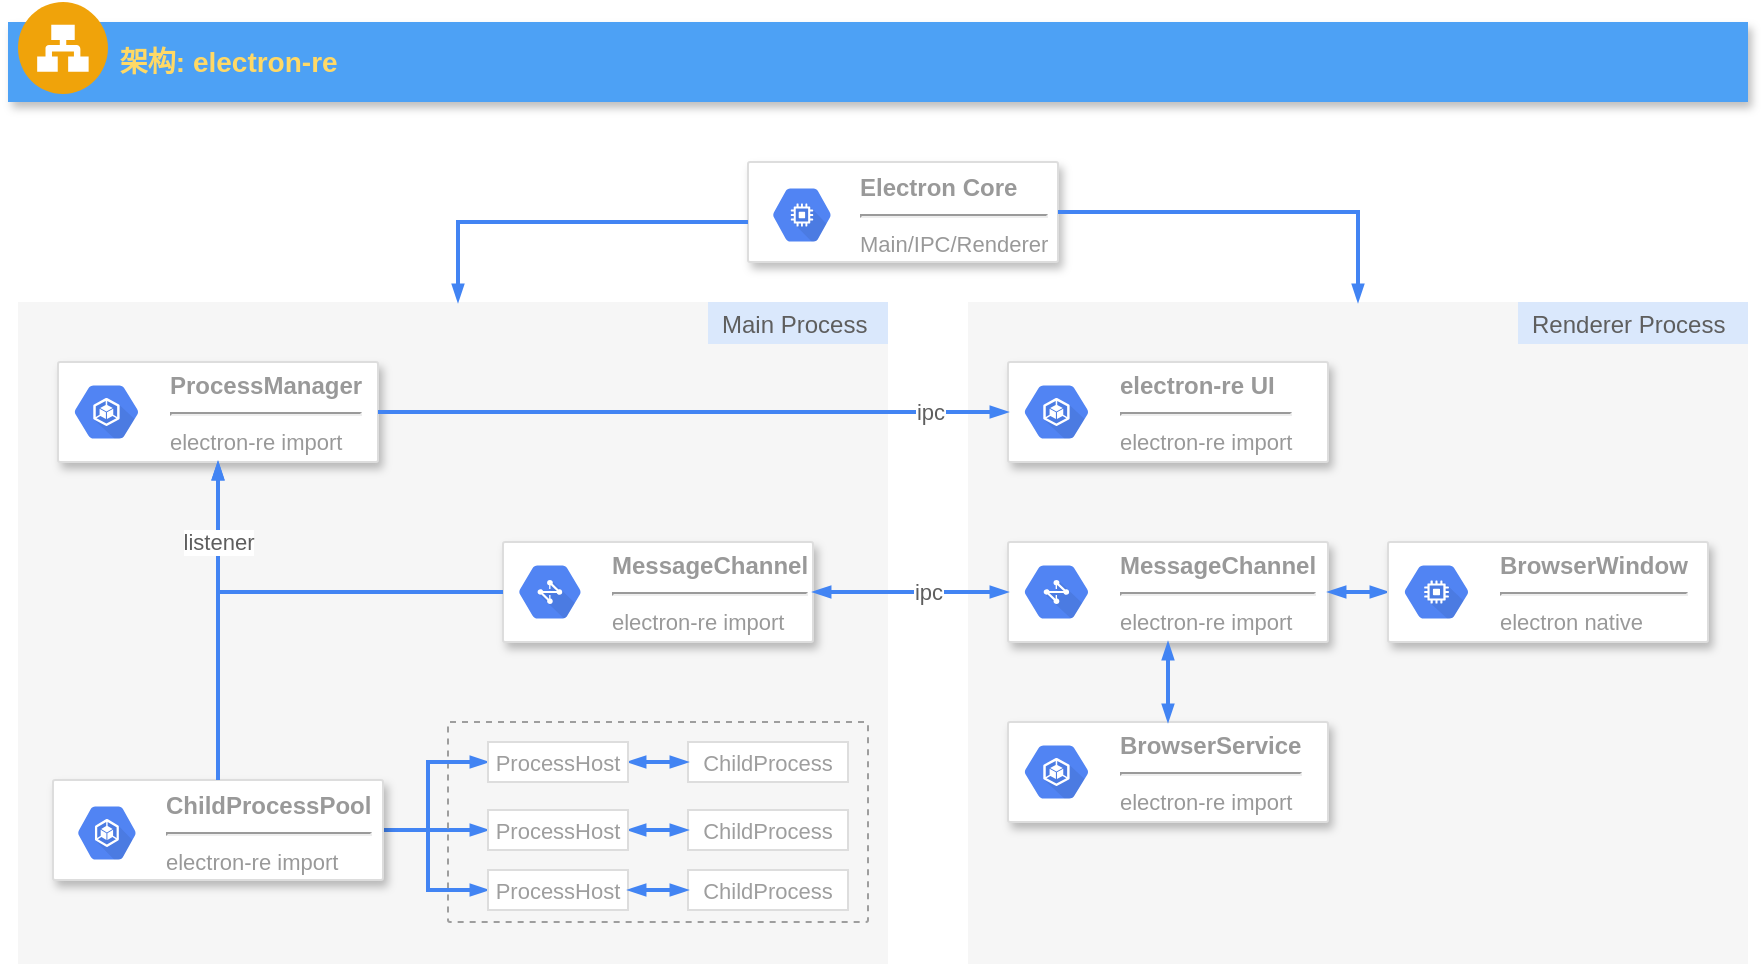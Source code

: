 <mxfile version="13.7.9" type="device"><diagram id="f106602c-feb2-e66a-4537-3a34d633f6aa" name="Page-1"><mxGraphModel dx="981" dy="563" grid="1" gridSize="10" guides="1" tooltips="1" connect="1" arrows="1" fold="1" page="1" pageScale="1" pageWidth="1169" pageHeight="827" background="#ffffff" math="0" shadow="0"><root><mxCell id="0"/><mxCell id="1" parent="0"/><mxCell id="14" value="" style="fillColor=#F6F6F6;strokeColor=none;shadow=0;fontSize=14;align=left;spacing=10;fontColor=#717171;9E9E9E;verticalAlign=top;spacingTop=-4;fontStyle=0;spacingLeft=40;html=1;" parent="1" vertex="1"><mxGeometry x="125" y="220" width="435" height="331" as="geometry"/></mxCell><mxCell id="818" value="&lt;font color=&quot;#ffd966&quot;&gt;&lt;b&gt;&amp;nbsp;架构: electron-re&lt;/b&gt;&lt;/font&gt;" style="fillColor=#4DA1F5;strokeColor=none;shadow=1;gradientColor=none;fontSize=14;align=left;spacingLeft=50;fontColor=#ffffff;html=1;" parent="1" vertex="1"><mxGeometry x="120" y="80" width="870" height="40" as="geometry"/></mxCell><mxCell id="jip_UlWrURupPlIpKxZv-1067" value="" style="edgeStyle=orthogonalEdgeStyle;rounded=0;orthogonalLoop=1;jettySize=auto;html=1;startArrow=none;startFill=0;endArrow=blockThin;endFill=1;entryX=0;entryY=0.5;entryDx=0;entryDy=0;dashed=0;fontSize=12;strokeColor=#4284F3;strokeWidth=2;endSize=4;startSize=4;" parent="1" source="995" target="jip_UlWrURupPlIpKxZv-1057" edge="1"><mxGeometry relative="1" as="geometry"/></mxCell><mxCell id="995" value="" style="strokeColor=#dddddd;fillColor=#ffffff;shadow=1;strokeWidth=1;rounded=1;absoluteArcSize=1;arcSize=2;fontSize=11;fontColor=#9E9E9E;align=center;html=1;" parent="1" vertex="1"><mxGeometry x="142.5" y="459" width="165" height="50" as="geometry"/></mxCell><mxCell id="996" value="&lt;b&gt;ChildProcessPool&lt;/b&gt;&lt;hr&gt;&lt;span style=&quot;font-size: 11px&quot;&gt;electron-re import&lt;/span&gt;" style="dashed=0;connectable=0;html=1;fillColor=#5184F3;strokeColor=none;shape=mxgraph.gcp2.hexIcon;prIcon=container_engine;part=1;labelPosition=right;verticalLabelPosition=middle;align=left;verticalAlign=top;spacingLeft=5;fontColor=#999999;fontSize=12;spacingTop=-8;" parent="995" vertex="1"><mxGeometry width="44" height="39" relative="1" as="geometry"><mxPoint x="5" y="7" as="offset"/></mxGeometry></mxCell><mxCell id="jip_UlWrURupPlIpKxZv-1005" value="" style="dashed=0;connectable=0;html=1;strokeColor=#BD7000;shape=mxgraph.gcp2.network_load_balancer;part=1;labelPosition=right;verticalLabelPosition=middle;align=left;verticalAlign=middle;spacingLeft=5;fontSize=12;fillColor=#f0a30a;fontColor=#ffffff;" parent="1" vertex="1"><mxGeometry x="125" y="70" width="45" height="46" as="geometry"/></mxCell><mxCell id="jip_UlWrURupPlIpKxZv-1006" value="Main Process" style="dashed=0;shadow=0;strokeWidth=1;labelPosition=center;verticalLabelPosition=middle;align=left;verticalAlign=middle;spacingLeft=5;fontSize=12;fillColor=#dae8fc;gradientDirection=north;glass=0;sketch=0;rounded=0;strokeColor=none;fontColor=#5E5E5E;" parent="1" vertex="1"><mxGeometry x="470" y="220" width="90" height="21" as="geometry"/></mxCell><mxCell id="jip_UlWrURupPlIpKxZv-1007" value="" style="fillColor=#F6F6F6;strokeColor=none;shadow=0;fontSize=14;align=left;spacing=10;fontColor=#717171;9E9E9E;verticalAlign=top;spacingTop=-4;fontStyle=0;spacingLeft=40;html=1;" parent="1" vertex="1"><mxGeometry x="600" y="220" width="390" height="331" as="geometry"/></mxCell><mxCell id="jip_UlWrURupPlIpKxZv-1008" value="Renderer Process" style="dashed=0;strokeColor=none;shadow=0;strokeWidth=1;labelPosition=center;verticalLabelPosition=middle;align=left;verticalAlign=middle;spacingLeft=5;fontSize=12;fillColor=#dae8fc;fontColor=#5E5E5E;rounded=0;gradientDirection=north;glass=0;sketch=0;" parent="1" vertex="1"><mxGeometry x="875" y="220" width="115" height="21" as="geometry"/></mxCell><mxCell id="jip_UlWrURupPlIpKxZv-1013" value="" style="strokeColor=#dddddd;fillColor=#ffffff;shadow=1;strokeWidth=1;rounded=1;absoluteArcSize=1;arcSize=2;fontSize=11;fontColor=#9E9E9E;align=center;html=1;glass=0;sketch=0;" parent="1" vertex="1"><mxGeometry x="490" y="150" width="155" height="50" as="geometry"/></mxCell><mxCell id="jip_UlWrURupPlIpKxZv-1014" value="&lt;b&gt;Electron Core&lt;/b&gt;&lt;hr&gt;&lt;span style=&quot;font-size: 11px&quot;&gt;Main/IPC/Renderer&lt;/span&gt;" style="dashed=0;connectable=0;html=1;fillColor=#5184F3;strokeColor=none;shape=mxgraph.gcp2.hexIcon;prIcon=compute_engine;part=1;labelPosition=right;verticalLabelPosition=middle;align=left;verticalAlign=top;spacingLeft=5;fontColor=#999999;fontSize=12;spacingTop=-8;" parent="jip_UlWrURupPlIpKxZv-1013" vertex="1"><mxGeometry width="44" height="39" relative="1" as="geometry"><mxPoint x="5" y="7" as="offset"/></mxGeometry></mxCell><mxCell id="jip_UlWrURupPlIpKxZv-1019" value="" style="group" parent="1" vertex="1" connectable="0"><mxGeometry x="620" y="340" width="160" height="50" as="geometry"/></mxCell><mxCell id="jip_UlWrURupPlIpKxZv-1031" value="" style="group" parent="jip_UlWrURupPlIpKxZv-1019" vertex="1" connectable="0"><mxGeometry width="160" height="50" as="geometry"/></mxCell><mxCell id="jip_UlWrURupPlIpKxZv-1009" value="" style="strokeColor=#dddddd;fillColor=#ffffff;shadow=1;strokeWidth=1;rounded=1;absoluteArcSize=1;arcSize=2;fontSize=11;fontColor=#9E9E9E;align=center;html=1;" parent="jip_UlWrURupPlIpKxZv-1031" vertex="1"><mxGeometry width="160" height="50" as="geometry"/></mxCell><mxCell id="jip_UlWrURupPlIpKxZv-1015" value="&lt;b&gt;MessageChannel&lt;/b&gt;&lt;hr&gt;&lt;span style=&quot;font-size: 11px&quot;&gt;electron-re import&lt;/span&gt;" style="dashed=0;connectable=0;html=1;fillColor=#5184F3;strokeColor=none;shape=mxgraph.gcp2.hexIcon;prIcon=cloud_network;part=1;labelPosition=right;verticalLabelPosition=middle;align=left;verticalAlign=top;spacingLeft=5;fontColor=#999999;fontSize=12;spacingTop=-8;" parent="jip_UlWrURupPlIpKxZv-1031" vertex="1"><mxGeometry y="5.5" width="48.552" height="39" as="geometry"/></mxCell><mxCell id="jip_UlWrURupPlIpKxZv-1023" value="" style="group" parent="1" vertex="1" connectable="0"><mxGeometry x="620" y="430" width="160" height="50" as="geometry"/></mxCell><mxCell id="jip_UlWrURupPlIpKxZv-1024" value="" style="strokeColor=#dddddd;fillColor=#ffffff;shadow=1;strokeWidth=1;rounded=1;absoluteArcSize=1;arcSize=2;fontSize=11;fontColor=#9E9E9E;align=center;html=1;" parent="jip_UlWrURupPlIpKxZv-1023" vertex="1"><mxGeometry width="160" height="50" as="geometry"/></mxCell><mxCell id="jip_UlWrURupPlIpKxZv-1025" value="&lt;b&gt;BrowserService&lt;/b&gt;&lt;hr&gt;&lt;span style=&quot;font-size: 11px&quot;&gt;electron-re import&lt;/span&gt;" style="dashed=0;connectable=0;html=1;fillColor=#5184F3;strokeColor=none;shape=mxgraph.gcp2.hexIcon;prIcon=container_engine;part=1;labelPosition=right;verticalLabelPosition=middle;align=left;verticalAlign=top;spacingLeft=5;fontColor=#999999;fontSize=12;spacingTop=-8;" parent="jip_UlWrURupPlIpKxZv-1023" vertex="1"><mxGeometry y="5.5" width="48.552" height="39" as="geometry"/></mxCell><mxCell id="jip_UlWrURupPlIpKxZv-1037" value="" style="group" parent="1" vertex="1" connectable="0"><mxGeometry x="367.5" y="340" width="155" height="50" as="geometry"/></mxCell><mxCell id="jip_UlWrURupPlIpKxZv-1038" value="" style="group" parent="jip_UlWrURupPlIpKxZv-1037" vertex="1" connectable="0"><mxGeometry width="155" height="50" as="geometry"/></mxCell><mxCell id="jip_UlWrURupPlIpKxZv-1039" value="" style="strokeColor=#dddddd;fillColor=#ffffff;shadow=1;strokeWidth=1;rounded=1;absoluteArcSize=1;arcSize=2;fontSize=11;fontColor=#9E9E9E;align=center;html=1;" parent="jip_UlWrURupPlIpKxZv-1038" vertex="1"><mxGeometry width="155" height="50" as="geometry"/></mxCell><mxCell id="jip_UlWrURupPlIpKxZv-1040" value="&lt;b&gt;MessageChannel&lt;/b&gt;&lt;hr&gt;&lt;span style=&quot;font-size: 11px&quot;&gt;electron-re import&lt;/span&gt;" style="dashed=0;connectable=0;html=1;fillColor=#5184F3;strokeColor=none;shape=mxgraph.gcp2.hexIcon;prIcon=cloud_network;part=1;labelPosition=right;verticalLabelPosition=middle;align=left;verticalAlign=top;spacingLeft=5;fontColor=#999999;fontSize=12;spacingTop=-8;" parent="jip_UlWrURupPlIpKxZv-1038" vertex="1"><mxGeometry y="5.5" width="47.034" height="39" as="geometry"/></mxCell><mxCell id="jip_UlWrURupPlIpKxZv-1043" value="" style="edgeStyle=orthogonalEdgeStyle;fontSize=12;html=1;endArrow=blockThin;endFill=1;rounded=0;strokeWidth=2;endSize=4;startSize=4;dashed=0;strokeColor=#4284F3;startArrow=blockThin;startFill=1;exitX=0;exitY=0.5;exitDx=0;exitDy=0;entryX=1;entryY=0.5;entryDx=0;entryDy=0;" parent="1" source="jip_UlWrURupPlIpKxZv-1009" target="jip_UlWrURupPlIpKxZv-1039" edge="1"><mxGeometry width="100" relative="1" as="geometry"><mxPoint x="710" y="386" as="sourcePoint"/><mxPoint x="500" y="295" as="targetPoint"/><Array as="points"><mxPoint x="610" y="365"/><mxPoint x="610" y="365"/></Array></mxGeometry></mxCell><mxCell id="lfn7XOx4RGamSAQL2UGv-1010" value="ipc" style="edgeLabel;html=1;align=center;verticalAlign=middle;resizable=0;points=[];fontColor=#5E5E5E;" vertex="1" connectable="0" parent="jip_UlWrURupPlIpKxZv-1043"><mxGeometry x="0.364" y="1" relative="1" as="geometry"><mxPoint x="26.21" y="-1" as="offset"/></mxGeometry></mxCell><mxCell id="jip_UlWrURupPlIpKxZv-1045" style="edgeStyle=elbowEdgeStyle;rounded=0;elbow=vertical;html=1;labelBackgroundColor=none;startFill=1;startSize=4;endArrow=blockThin;endFill=1;endSize=4;jettySize=auto;orthogonalLoop=1;strokeColor=#4284F3;strokeWidth=2;fontSize=12;fontColor=#000000;align=left;dashed=0;startArrow=blockThin;entryX=0.5;entryY=1;entryDx=0;entryDy=0;exitX=0.5;exitY=0;exitDx=0;exitDy=0;" parent="1" source="jip_UlWrURupPlIpKxZv-1024" target="jip_UlWrURupPlIpKxZv-1009" edge="1"><mxGeometry relative="1" as="geometry"><mxPoint x="770" y="450" as="sourcePoint"/><mxPoint x="770" y="330.0" as="targetPoint"/><Array as="points"/></mxGeometry></mxCell><mxCell id="jip_UlWrURupPlIpKxZv-1048" value="" style="shadow=0;strokeWidth=1;rounded=1;absoluteArcSize=1;arcSize=2;fontSize=11;fillColor=none;strokeColor=#9E9E9E;dashed=1;" parent="1" vertex="1"><mxGeometry x="340" y="430" width="210" height="100" as="geometry"/></mxCell><mxCell id="jip_UlWrURupPlIpKxZv-1046" value="ChildProcess" style="strokeColor=#dddddd;shadow=0;strokeWidth=1;rounded=0;absoluteArcSize=1;arcSize=2;fillColor=#ffffff;fontSize=11;fontColor=#9E9E9E;sketch=0;" parent="1" vertex="1"><mxGeometry x="460" y="440" width="80" height="20" as="geometry"/></mxCell><mxCell id="jip_UlWrURupPlIpKxZv-1049" value="ChildProcess" style="strokeColor=#dddddd;shadow=0;strokeWidth=1;rounded=0;absoluteArcSize=1;arcSize=2;fillColor=#ffffff;fontSize=11;fontColor=#9E9E9E;sketch=0;" parent="1" vertex="1"><mxGeometry x="460" y="474" width="80" height="20" as="geometry"/></mxCell><mxCell id="jip_UlWrURupPlIpKxZv-1051" value="" style="edgeStyle=orthogonalEdgeStyle;fontSize=12;html=1;endArrow=blockThin;endFill=1;rounded=0;strokeWidth=2;endSize=4;startSize=4;dashed=0;strokeColor=#4284F3;exitX=0;exitY=0.5;exitDx=0;exitDy=0;entryX=0;entryY=0.5;entryDx=0;entryDy=0;startArrow=blockThin;startFill=1;" parent="1" source="jip_UlWrURupPlIpKxZv-1058" target="jip_UlWrURupPlIpKxZv-1055" edge="1"><mxGeometry width="100" relative="1" as="geometry"><mxPoint x="320" y="470" as="sourcePoint"/><mxPoint x="350" y="470" as="targetPoint"/><Array as="points"><mxPoint x="330" y="514"/><mxPoint x="330" y="450"/></Array></mxGeometry></mxCell><mxCell id="jip_UlWrURupPlIpKxZv-1054" value="ChildProcess" style="strokeColor=#dddddd;shadow=0;strokeWidth=1;rounded=0;absoluteArcSize=1;arcSize=2;fillColor=#ffffff;fontSize=11;fontColor=#9E9E9E;sketch=0;" parent="1" vertex="1"><mxGeometry x="460" y="504" width="80" height="20" as="geometry"/></mxCell><mxCell id="jip_UlWrURupPlIpKxZv-1059" value="" style="edgeStyle=orthogonalEdgeStyle;rounded=0;orthogonalLoop=1;jettySize=auto;html=1;startArrow=blockThin;startFill=1;endArrow=blockThin;endFill=1;dashed=0;fontSize=12;strokeColor=#4284F3;strokeWidth=2;endSize=4;startSize=4;entryX=0;entryY=0.5;entryDx=0;entryDy=0;" parent="1" source="jip_UlWrURupPlIpKxZv-1055" target="jip_UlWrURupPlIpKxZv-1046" edge="1"><mxGeometry relative="1" as="geometry"><mxPoint x="440" y="450" as="targetPoint"/></mxGeometry></mxCell><mxCell id="jip_UlWrURupPlIpKxZv-1055" value="ProcessHost" style="strokeColor=#dddddd;shadow=0;strokeWidth=1;rounded=0;absoluteArcSize=1;arcSize=2;fillColor=#ffffff;fontSize=11;fontColor=#9E9E9E;sketch=0;" parent="1" vertex="1"><mxGeometry x="360" y="440" width="70" height="20" as="geometry"/></mxCell><mxCell id="jip_UlWrURupPlIpKxZv-1056" style="edgeStyle=orthogonalEdgeStyle;rounded=0;orthogonalLoop=1;jettySize=auto;html=1;exitX=0.5;exitY=1;exitDx=0;exitDy=0;startArrow=blockThin;startFill=1;" parent="1" source="jip_UlWrURupPlIpKxZv-1055" target="jip_UlWrURupPlIpKxZv-1055" edge="1"><mxGeometry relative="1" as="geometry"/></mxCell><mxCell id="jip_UlWrURupPlIpKxZv-1068" value="" style="edgeStyle=orthogonalEdgeStyle;rounded=0;orthogonalLoop=1;jettySize=auto;html=1;startArrow=blockThin;startFill=1;endArrow=blockThin;endFill=1;dashed=0;fontSize=12;strokeColor=#4284F3;strokeWidth=2;endSize=4;startSize=4;" parent="1" source="jip_UlWrURupPlIpKxZv-1057" edge="1"><mxGeometry relative="1" as="geometry"><mxPoint x="460" y="484" as="targetPoint"/></mxGeometry></mxCell><mxCell id="jip_UlWrURupPlIpKxZv-1057" value="ProcessHost" style="strokeColor=#dddddd;shadow=0;strokeWidth=1;rounded=0;absoluteArcSize=1;arcSize=2;fillColor=#ffffff;fontSize=11;fontColor=#9E9E9E;sketch=0;" parent="1" vertex="1"><mxGeometry x="360" y="474" width="70" height="20" as="geometry"/></mxCell><mxCell id="jip_UlWrURupPlIpKxZv-1058" value="ProcessHost" style="strokeColor=#dddddd;shadow=0;strokeWidth=1;rounded=0;absoluteArcSize=1;arcSize=2;fillColor=#ffffff;fontSize=11;fontColor=#9E9E9E;sketch=0;" parent="1" vertex="1"><mxGeometry x="360" y="504" width="70" height="20" as="geometry"/></mxCell><mxCell id="jip_UlWrURupPlIpKxZv-1062" value="" style="edgeStyle=orthogonalEdgeStyle;rounded=0;orthogonalLoop=1;jettySize=auto;html=1;startArrow=blockThin;startFill=1;endArrow=blockThin;endFill=1;dashed=0;fontSize=12;strokeColor=#4284F3;strokeWidth=2;endSize=4;startSize=4;exitX=1;exitY=0.5;exitDx=0;exitDy=0;entryX=0;entryY=0.5;entryDx=0;entryDy=0;" parent="1" source="jip_UlWrURupPlIpKxZv-1058" target="jip_UlWrURupPlIpKxZv-1054" edge="1"><mxGeometry relative="1" as="geometry"><mxPoint x="430" y="494" as="sourcePoint"/><mxPoint x="460" y="494" as="targetPoint"/></mxGeometry></mxCell><mxCell id="jip_UlWrURupPlIpKxZv-1070" value="" style="edgeStyle=orthogonalEdgeStyle;fontSize=12;html=1;endArrow=blockThin;endFill=1;rounded=0;strokeWidth=2;endSize=4;startSize=4;dashed=0;strokeColor=#4284F3;" parent="1" target="14" edge="1"><mxGeometry width="100" relative="1" as="geometry"><mxPoint x="490" y="180" as="sourcePoint"/><mxPoint x="390" y="170" as="targetPoint"/><Array as="points"><mxPoint x="490" y="180"/><mxPoint x="345" y="180"/></Array></mxGeometry></mxCell><mxCell id="jip_UlWrURupPlIpKxZv-1071" value="" style="edgeStyle=orthogonalEdgeStyle;fontSize=12;html=1;endArrow=blockThin;endFill=1;rounded=0;strokeWidth=2;endSize=4;startSize=4;dashed=0;strokeColor=#4284F3;exitX=1;exitY=0.5;exitDx=0;exitDy=0;entryX=0.5;entryY=0;entryDx=0;entryDy=0;" parent="1" source="jip_UlWrURupPlIpKxZv-1013" target="jip_UlWrURupPlIpKxZv-1007" edge="1"><mxGeometry width="100" relative="1" as="geometry"><mxPoint x="650" y="170" as="sourcePoint"/><mxPoint x="750" y="170" as="targetPoint"/></mxGeometry></mxCell><mxCell id="jip_UlWrURupPlIpKxZv-1072" value="" style="group" parent="1" vertex="1" connectable="0"><mxGeometry x="145" y="250" width="160" height="50" as="geometry"/></mxCell><mxCell id="jip_UlWrURupPlIpKxZv-1073" value="" style="strokeColor=#dddddd;fillColor=#ffffff;shadow=1;strokeWidth=1;rounded=1;absoluteArcSize=1;arcSize=2;fontSize=11;fontColor=#9E9E9E;align=center;html=1;" parent="jip_UlWrURupPlIpKxZv-1072" vertex="1"><mxGeometry width="160" height="50" as="geometry"/></mxCell><mxCell id="jip_UlWrURupPlIpKxZv-1074" value="&lt;b&gt;ProcessManager&lt;/b&gt;&lt;br&gt;&lt;hr&gt;&lt;span style=&quot;font-size: 11px&quot;&gt;electron-re import&lt;/span&gt;" style="dashed=0;connectable=0;html=1;fillColor=#5184F3;strokeColor=none;shape=mxgraph.gcp2.hexIcon;prIcon=container_engine;part=1;labelPosition=right;verticalLabelPosition=middle;align=left;verticalAlign=top;spacingLeft=5;fontColor=#999999;fontSize=12;spacingTop=-8;" parent="jip_UlWrURupPlIpKxZv-1072" vertex="1"><mxGeometry y="5.5" width="48.552" height="39" as="geometry"/></mxCell><mxCell id="lfn7XOx4RGamSAQL2UGv-996" value="" style="group" vertex="1" connectable="0" parent="1"><mxGeometry x="620" y="250" width="160" height="50" as="geometry"/></mxCell><mxCell id="lfn7XOx4RGamSAQL2UGv-997" value="" style="strokeColor=#dddddd;fillColor=#ffffff;shadow=1;strokeWidth=1;rounded=1;absoluteArcSize=1;arcSize=2;fontSize=11;fontColor=#9E9E9E;align=center;html=1;" vertex="1" parent="lfn7XOx4RGamSAQL2UGv-996"><mxGeometry width="160" height="50" as="geometry"/></mxCell><mxCell id="lfn7XOx4RGamSAQL2UGv-998" value="&lt;b&gt;electron-re UI&lt;/b&gt;&lt;br&gt;&lt;hr&gt;&lt;span style=&quot;font-size: 11px&quot;&gt;electron-re import&lt;/span&gt;" style="dashed=0;connectable=0;html=1;fillColor=#5184F3;strokeColor=none;shape=mxgraph.gcp2.hexIcon;prIcon=container_engine;part=1;labelPosition=right;verticalLabelPosition=middle;align=left;verticalAlign=top;spacingLeft=5;fontColor=#999999;fontSize=12;spacingTop=-8;" vertex="1" parent="lfn7XOx4RGamSAQL2UGv-996"><mxGeometry y="5.5" width="48.552" height="39" as="geometry"/></mxCell><mxCell id="lfn7XOx4RGamSAQL2UGv-999" value="" style="edgeStyle=orthogonalEdgeStyle;fontSize=12;html=1;endArrow=blockThin;endFill=1;rounded=0;strokeWidth=2;endSize=4;startSize=4;dashed=0;strokeColor=#4284F3;entryX=0;entryY=0.5;entryDx=0;entryDy=0;" edge="1" parent="1" source="jip_UlWrURupPlIpKxZv-1073" target="lfn7XOx4RGamSAQL2UGv-997"><mxGeometry width="100" relative="1" as="geometry"><mxPoint x="160" y="25" as="sourcePoint"/><mxPoint x="550" y="545" as="targetPoint"/></mxGeometry></mxCell><mxCell id="lfn7XOx4RGamSAQL2UGv-1009" value="ipc" style="edgeLabel;html=1;align=center;verticalAlign=middle;resizable=0;points=[];fontColor=#5E5E5E;labelBackgroundColor=#ffffff;" vertex="1" connectable="0" parent="lfn7XOx4RGamSAQL2UGv-999"><mxGeometry x="0.551" y="1" relative="1" as="geometry"><mxPoint x="30.86" y="1" as="offset"/></mxGeometry></mxCell><mxCell id="lfn7XOx4RGamSAQL2UGv-1000" value="" style="edgeStyle=orthogonalEdgeStyle;fontSize=12;html=1;endArrow=blockThin;endFill=1;rounded=0;strokeWidth=2;endSize=4;startSize=4;dashed=0;strokeColor=#4284F3;entryX=0;entryY=0.5;entryDx=0;entryDy=0;startArrow=blockThin;startFill=1;" edge="1" parent="1" source="jip_UlWrURupPlIpKxZv-1009" target="lfn7XOx4RGamSAQL2UGv-1014"><mxGeometry width="100" relative="1" as="geometry"><mxPoint x="160" y="25" as="sourcePoint"/><mxPoint x="800" y="295" as="targetPoint"/></mxGeometry></mxCell><mxCell id="jip_UlWrURupPlIpKxZv-1053" value="" style="edgeStyle=orthogonalEdgeStyle;fontSize=12;html=1;endArrow=none;endFill=0;rounded=0;strokeWidth=2;endSize=4;startSize=4;dashed=0;strokeColor=#4284F3;startArrow=blockThin;startFill=1;entryX=0;entryY=0.5;entryDx=0;entryDy=0;exitX=0.5;exitY=1;exitDx=0;exitDy=0;" parent="1" source="jip_UlWrURupPlIpKxZv-1073" target="jip_UlWrURupPlIpKxZv-1039" edge="1"><mxGeometry width="100" relative="1" as="geometry"><mxPoint x="690" y="395.5" as="sourcePoint"/><mxPoint x="510" y="355.0" as="targetPoint"/><Array as="points"><mxPoint x="225" y="365"/></Array></mxGeometry></mxCell><mxCell id="lfn7XOx4RGamSAQL2UGv-1001" value="" style="edgeStyle=orthogonalEdgeStyle;fontSize=12;html=1;endArrow=blockThin;endFill=1;rounded=0;strokeWidth=2;endSize=4;startSize=4;dashed=0;strokeColor=#4284F3;exitX=0.5;exitY=0;exitDx=0;exitDy=0;entryX=0.5;entryY=1;entryDx=0;entryDy=0;" edge="1" parent="1" source="995" target="jip_UlWrURupPlIpKxZv-1073"><mxGeometry width="100" relative="1" as="geometry"><mxPoint x="190" y="400" as="sourcePoint"/><mxPoint x="290" y="400" as="targetPoint"/><Array as="points"><mxPoint x="225" y="459"/></Array></mxGeometry></mxCell><mxCell id="lfn7XOx4RGamSAQL2UGv-1008" value="listener" style="edgeLabel;html=1;align=center;verticalAlign=middle;resizable=0;points=[];fontColor=#5E5E5E;" vertex="1" connectable="0" parent="lfn7XOx4RGamSAQL2UGv-1001"><mxGeometry x="0.604" y="-1" relative="1" as="geometry"><mxPoint x="-1" y="8.59" as="offset"/></mxGeometry></mxCell><mxCell id="lfn7XOx4RGamSAQL2UGv-1012" value="" style="group" vertex="1" connectable="0" parent="1"><mxGeometry x="810" y="340" width="160" height="50" as="geometry"/></mxCell><mxCell id="lfn7XOx4RGamSAQL2UGv-1013" value="" style="group" vertex="1" connectable="0" parent="lfn7XOx4RGamSAQL2UGv-1012"><mxGeometry width="160" height="50" as="geometry"/></mxCell><mxCell id="lfn7XOx4RGamSAQL2UGv-1014" value="" style="strokeColor=#dddddd;fillColor=#ffffff;shadow=1;strokeWidth=1;rounded=1;absoluteArcSize=1;arcSize=2;fontSize=11;fontColor=#9E9E9E;align=center;html=1;" vertex="1" parent="lfn7XOx4RGamSAQL2UGv-1013"><mxGeometry width="160" height="50" as="geometry"/></mxCell><mxCell id="lfn7XOx4RGamSAQL2UGv-1015" value="&lt;b&gt;BrowserWindow&lt;/b&gt;&lt;br&gt;&lt;hr&gt;&lt;span style=&quot;font-size: 11px&quot;&gt;electron native&lt;/span&gt;" style="dashed=0;connectable=0;html=1;fillColor=#5184F3;strokeColor=none;shape=mxgraph.gcp2.hexIcon;prIcon=compute_engine;part=1;labelPosition=right;verticalLabelPosition=middle;align=left;verticalAlign=top;spacingLeft=5;fontColor=#999999;fontSize=12;spacingTop=-8;" vertex="1" parent="lfn7XOx4RGamSAQL2UGv-1013"><mxGeometry y="5.5" width="48.552" height="39" as="geometry"/></mxCell></root></mxGraphModel></diagram></mxfile>